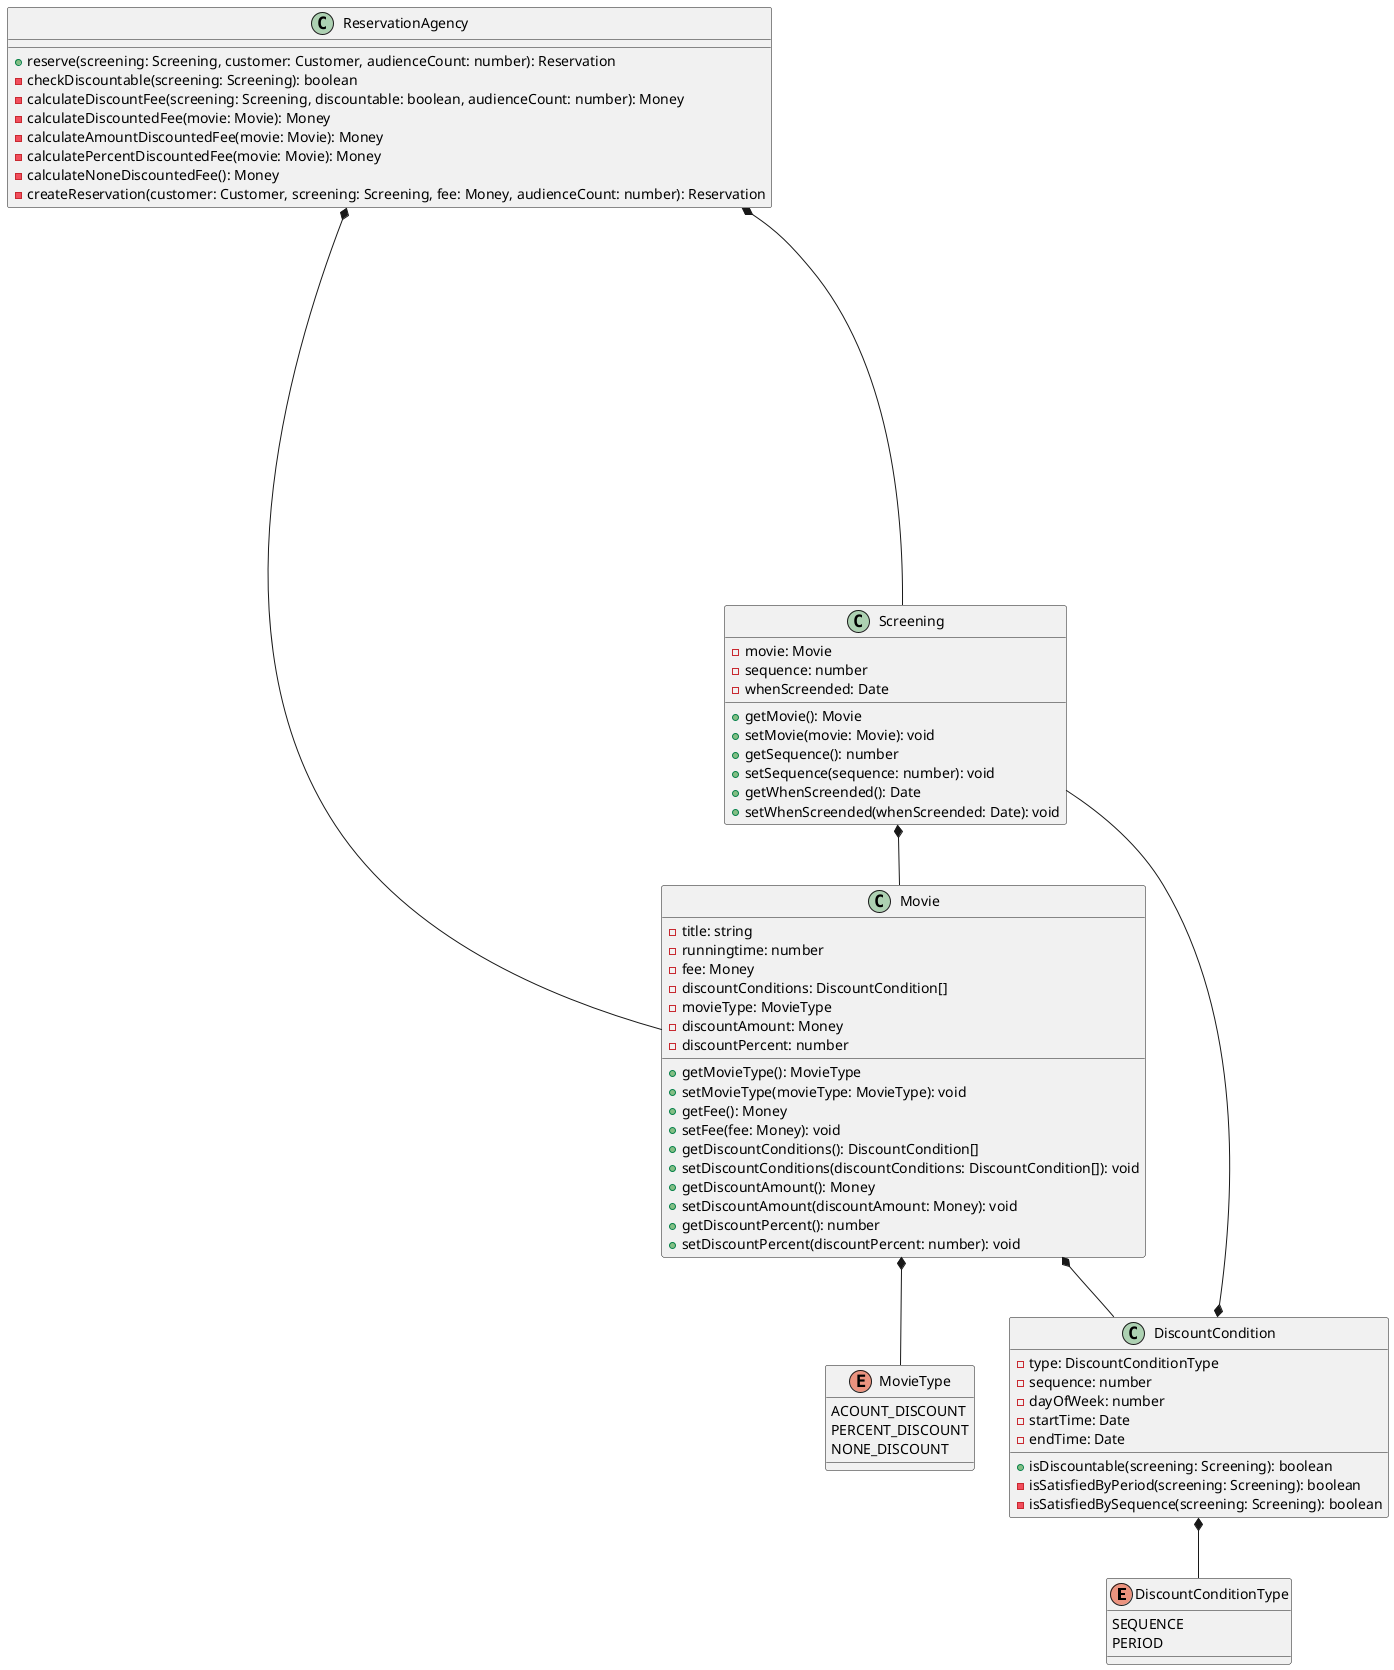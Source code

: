 @startuml
class Customer {
    -name: string
    -id: string
    +getName(): string
    +setName(name: string): void
    +getId(): string
    +setId(id: string): void
}
enum DiscountConditionType {
    SEQUENCE
    PERIOD
}
class Money {
    -amount: number
    +plus(amount: Money): Money
    +minus(amount: Money): Money
    +times(percent: number): Money
    +isLessThan(other: Money): boolean
    +isGreaterThanOrEqual(other: Money): boolean
    +{static} ZERO: Money
    +{static} wons(amount: number): Money
}
enum MovieType {
    ACOUNT_DISCOUNT
    PERCENT_DISCOUNT
    NONE_DISCOUNT
}
class Movie {
    -title: string
    -runningtime: number
    -fee: Money
    -discountConditions: DiscountCondition[]
    -movieType: MovieType
    -discountAmount: Money
    -discountPercent: number
    +getMovieType(): MovieType
    +setMovieType(movieType: MovieType): void
    +getFee(): Money
    +setFee(fee: Money): void
    +getDiscountConditions(): DiscountCondition[]
    +setDiscountConditions(discountConditions: DiscountCondition[]): void
    +getDiscountAmount(): Money
    +setDiscountAmount(discountAmount: Money): void
    +getDiscountPercent(): number
    +setDiscountPercent(discountPercent: number): void
}
class Screening {
    -movie: Movie
    -sequence: number
    -whenScreended: Date
    +getMovie(): Movie
    +setMovie(movie: Movie): void
    +getSequence(): number
    +setSequence(sequence: number): void
    +getWhenScreended(): Date
    +setWhenScreended(whenScreended: Date): void
}
class DiscountCondition {
    -type: DiscountConditionType
    -sequence: number
    -dayOfWeek: number
    -startTime: Date
    -endTime: Date
    +isDiscountable(screening: Screening): boolean
    -isSatisfiedByPeriod(screening: Screening): boolean
    -isSatisfiedBySequence(screening: Screening): boolean
}
class Reservation {
    -customer: Customer
    -screening: Screening
    -fee: Money
    -audienceCount: number
    +getCustomer(): Customer
    +setCustomer(customer: Customer): void
    +getScreening(): Screening
    +setScreening(screening: Screening): void
    +getFee(): Money
    +setFee(fee: Money): void
    +getAudienceCount(): number
    +setAudienceCount(audienceCount: number): void
}
class ReservationAgency {
    +reserve(screening: Screening, customer: Customer, audienceCount: number): Reservation
    -checkDiscountable(screening: Screening): boolean
    -calculateDiscountFee(screening: Screening, discountable: boolean, audienceCount: number): Money
    -calculateDiscountedFee(movie: Movie): Money
    -calculateAmountDiscountedFee(movie: Movie): Money
    -calculatePercentDiscountedFee(movie: Movie): Money
    -calculateNoneDiscountedFee(): Money
    -createReservation(customer: Customer, screening: Screening, fee: Money, audienceCount: number): Reservation
}
Movie *-- Money
Movie *-- DiscountCondition
Movie *-- MovieType
Screening *-- Movie
DiscountCondition *-- DiscountConditionType
DiscountCondition *-- Screening
Reservation *-- Customer
Reservation *-- Screening
Reservation *-- Money
ReservationAgency *-- Screening
ReservationAgency *-- Customer
ReservationAgency *-- Reservation
ReservationAgency *-- Money
ReservationAgency *-- Movie

hide Money
hide Customer
hide Reservation
@enduml